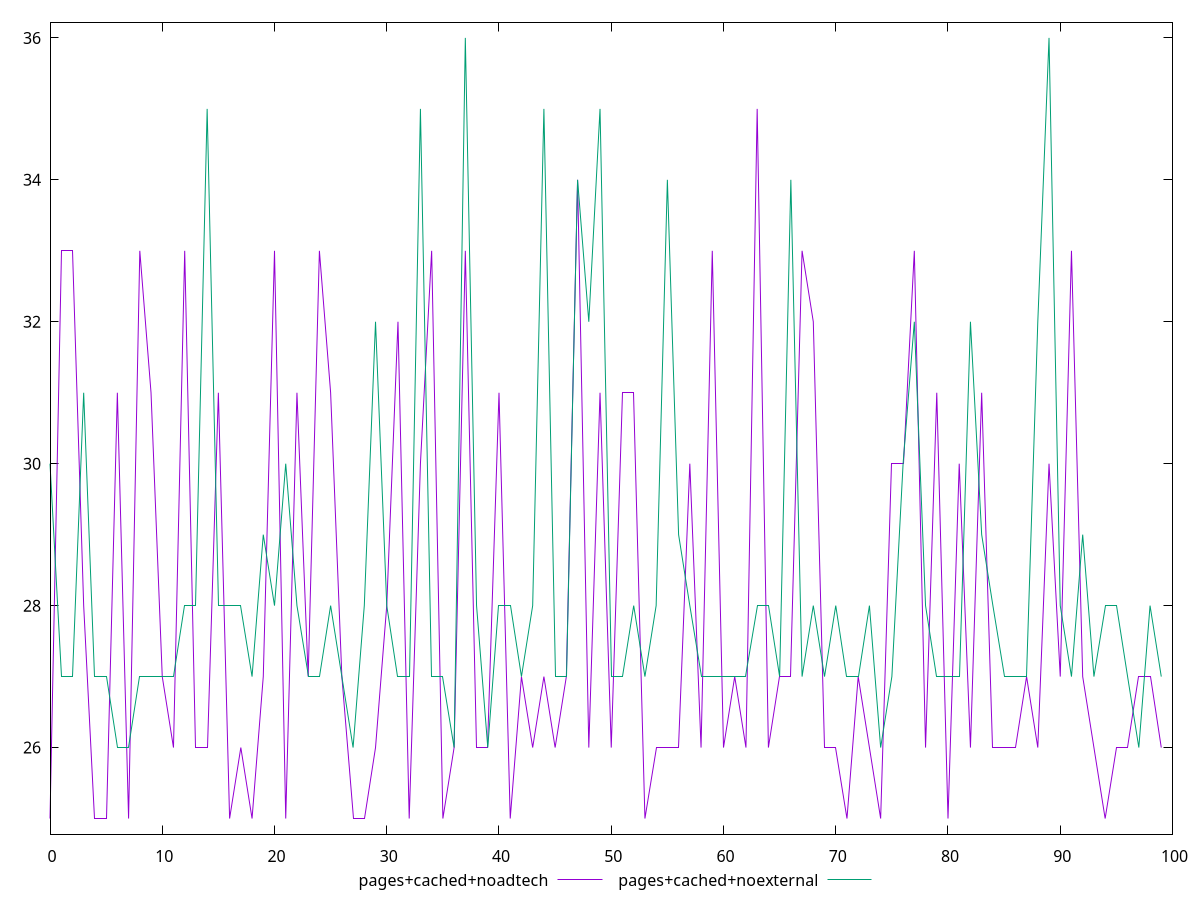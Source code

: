 reset
set terminal svg size 640, 500 enhanced background rgb 'white'
set output "reprap/max-potential-fid/comparison/line/4_vs_5.svg"

$pagesCachedNoadtech <<EOF
0 25
1 33
2 33
3 28
4 25
5 25
6 31
7 25
8 33
9 31
10 27
11 26
12 33
13 26
14 26
15 31
16 25
17 26
18 25
19 27
20 33
21 25
22 31
23 27
24 33
25 31
26 27
27 25
28 25
29 26
30 28
31 32
32 25
33 30
34 33
35 25
36 26
37 33
38 26
39 26
40 31
41 25
42 27
43 26
44 27
45 26
46 27
47 34
48 26
49 31
50 26
51 31
52 31
53 25
54 26
55 26
56 26
57 30
58 26
59 33
60 26
61 27
62 26
63 35
64 26
65 27
66 27
67 33
68 32
69 26
70 26
71 25
72 27
73 26
74 25
75 30
76 30
77 33
78 26
79 31
80 25
81 30
82 26
83 31
84 26
85 26
86 26
87 27
88 26
89 30
90 27
91 33
92 27
93 26
94 25
95 26
96 26
97 27
98 27
99 26
EOF

$pagesCachedNoexternal <<EOF
0 30
1 27
2 27
3 31
4 27
5 27
6 26
7 26
8 27
9 27
10 27
11 27
12 28
13 28
14 35
15 28
16 28
17 28
18 27
19 29
20 28
21 30
22 28
23 27
24 27
25 28
26 27
27 26
28 28
29 32
30 28
31 27
32 27
33 35
34 27
35 27
36 26
37 36
38 28
39 26
40 28
41 28
42 27
43 28
44 35
45 27
46 27
47 34
48 32
49 35
50 27
51 27
52 28
53 27
54 28
55 34
56 29
57 28
58 27
59 27
60 27
61 27
62 27
63 28
64 28
65 27
66 34
67 27
68 28
69 27
70 28
71 27
72 27
73 28
74 26
75 27
76 30
77 32
78 28
79 27
80 27
81 27
82 32
83 29
84 28
85 27
86 27
87 27
88 32
89 36
90 28
91 27
92 29
93 27
94 28
95 28
96 27
97 26
98 28
99 27
EOF

set key outside below
set yrange [24.78:36.22]

plot \
  $pagesCachedNoadtech title "pages+cached+noadtech" with line, \
  $pagesCachedNoexternal title "pages+cached+noexternal" with line, \


reset
